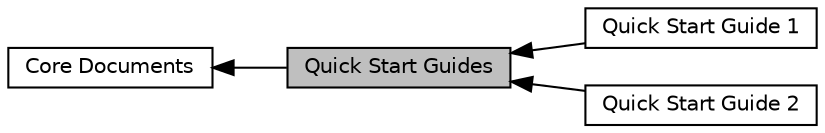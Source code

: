 digraph "Quick Start Guides"
{
  edge [fontname="Helvetica",fontsize="10",labelfontname="Helvetica",labelfontsize="10"];
  node [fontname="Helvetica",fontsize="10",shape=box];
  rankdir=LR;
  Node2 [label="Core Documents",height=0.2,width=0.4,color="black", fillcolor="white", style="filled",URL="$group___r_e_w___c_o_r_e___d_o_c_s.html",tooltip="Core documentation."];
  Node1 [label="Quick Start Guides",height=0.2,width=0.4,color="black", fillcolor="grey75", style="filled", fontcolor="black",tooltip=" "];
  Node3 [label="Quick Start Guide 1",height=0.2,width=0.4,color="black", fillcolor="white", style="filled",URL="$group__quick1.html",tooltip=" "];
  Node4 [label="Quick Start Guide 2",height=0.2,width=0.4,color="black", fillcolor="white", style="filled",URL="$group__quick2.html",tooltip=" "];
  Node2->Node1 [shape=plaintext, dir="back", style="solid"];
  Node1->Node3 [shape=plaintext, dir="back", style="solid"];
  Node1->Node4 [shape=plaintext, dir="back", style="solid"];
}
